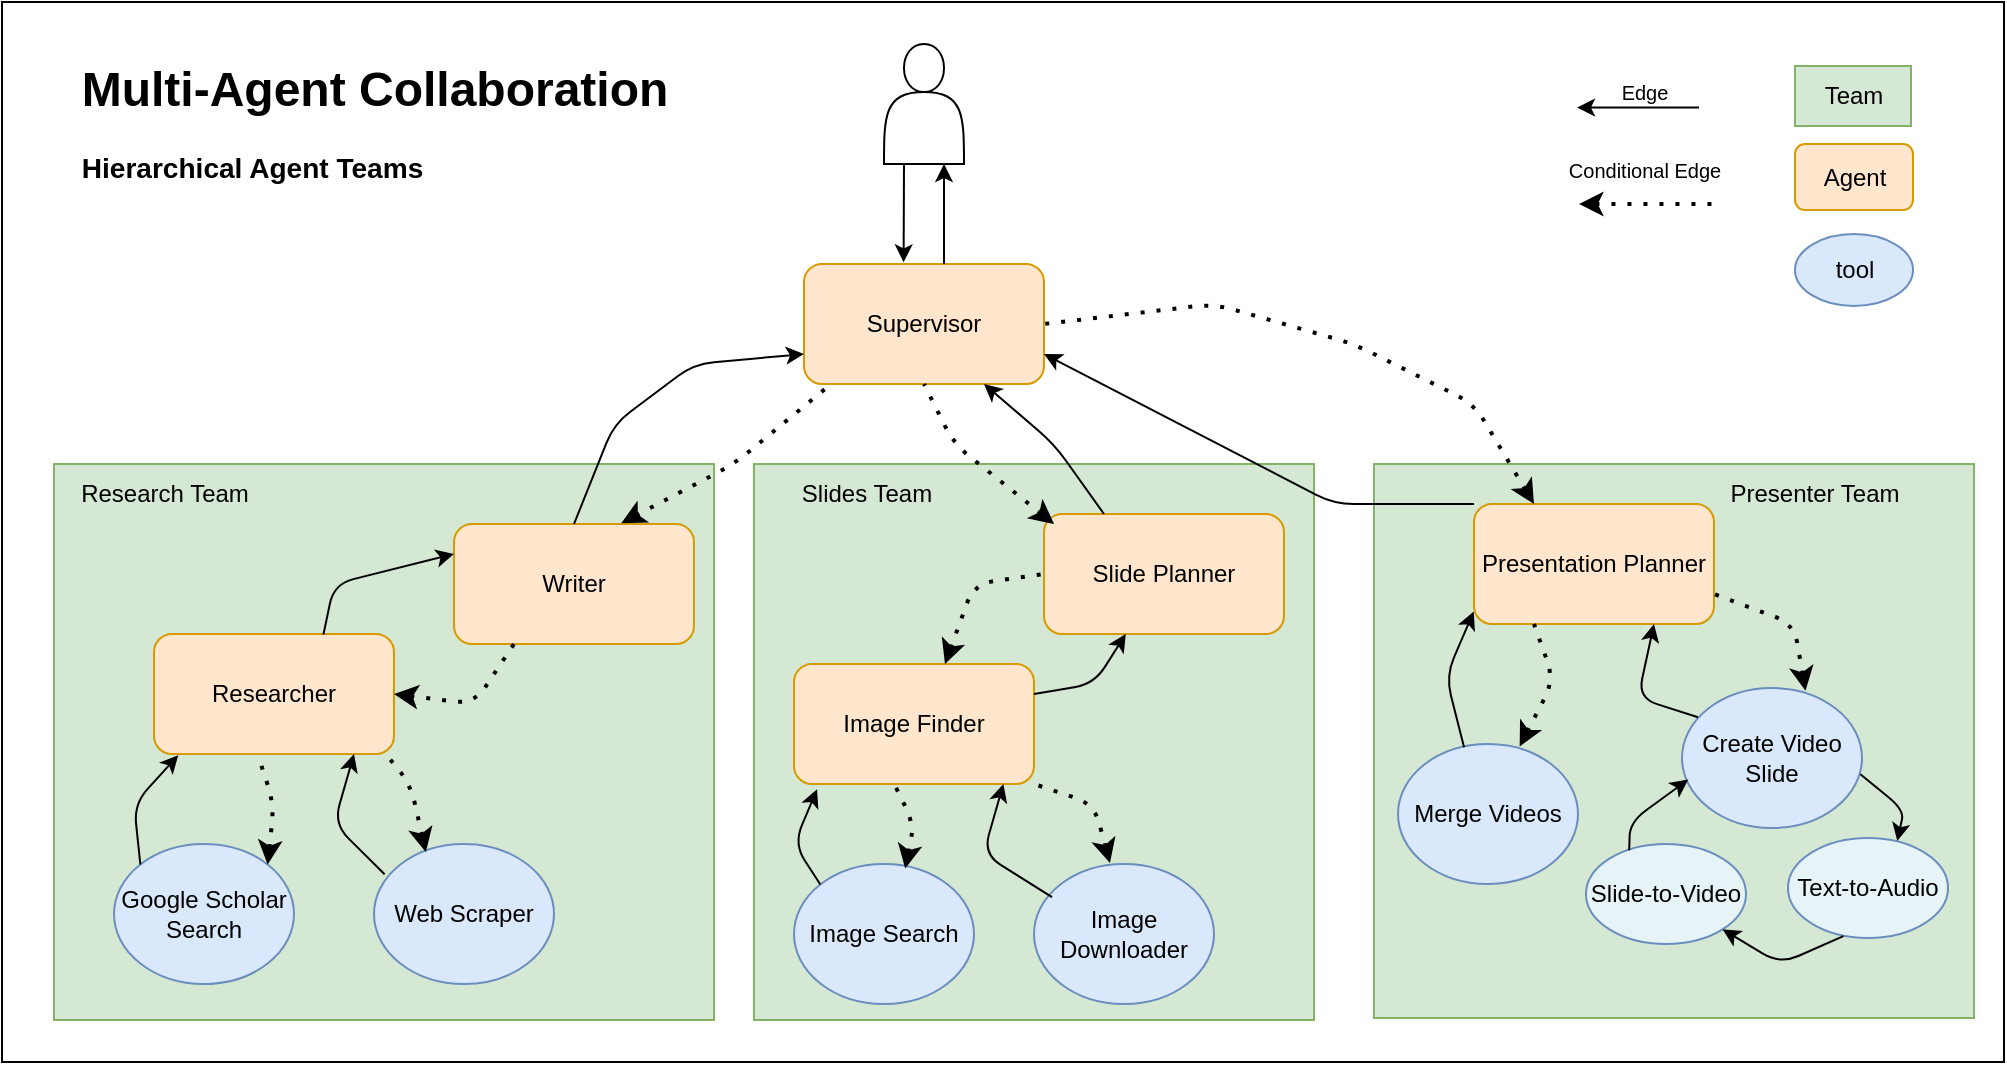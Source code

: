<mxfile>
    <diagram id="xXgytEL_PHy536_GVQu4" name="Architecture">
        <mxGraphModel dx="1249" dy="525" grid="0" gridSize="10" guides="1" tooltips="1" connect="1" arrows="1" fold="1" page="0" pageScale="1" pageWidth="850" pageHeight="1100" background="#ffffff" math="0" shadow="0">
            <root>
                <mxCell id="0"/>
                <mxCell id="1" parent="0"/>
                <mxCell id="66" value="" style="rounded=0;whiteSpace=wrap;html=1;fontSize=10;" parent="1" vertex="1">
                    <mxGeometry x="-56" y="179" width="1001" height="530" as="geometry"/>
                </mxCell>
                <mxCell id="28" value="" style="rounded=0;whiteSpace=wrap;html=1;fillColor=#d5e8d4;strokeColor=#82b366;" parent="1" vertex="1">
                    <mxGeometry x="630" y="410" width="300" height="277" as="geometry"/>
                </mxCell>
                <mxCell id="27" value="" style="rounded=0;whiteSpace=wrap;html=1;fillColor=#d5e8d4;strokeColor=#82b366;" parent="1" vertex="1">
                    <mxGeometry x="320" y="410" width="280" height="278" as="geometry"/>
                </mxCell>
                <mxCell id="14" value="" style="rounded=0;whiteSpace=wrap;html=1;fillColor=#d5e8d4;strokeColor=#82b366;" parent="1" vertex="1">
                    <mxGeometry x="-30" y="410" width="330" height="278" as="geometry"/>
                </mxCell>
                <mxCell id="2" value="&lt;h1 style=&quot;text-align: left;&quot;&gt;Multi-Agent Collaboration&lt;/h1&gt;&lt;h3 style=&quot;text-align: left;&quot;&gt;&lt;span style=&quot;background-color: initial;&quot;&gt;Hierarchical Agent Teams&lt;/span&gt;&lt;/h3&gt;" style="text;html=1;align=center;verticalAlign=middle;resizable=0;points=[];autosize=1;strokeColor=none;fillColor=none;" parent="1" vertex="1">
                    <mxGeometry x="-30" y="183" width="320" height="110" as="geometry"/>
                </mxCell>
                <mxCell id="3" value="" style="shape=actor;whiteSpace=wrap;html=1;" parent="1" vertex="1">
                    <mxGeometry x="385" y="200" width="40" height="60" as="geometry"/>
                </mxCell>
                <mxCell id="4" value="Agent" style="rounded=1;whiteSpace=wrap;html=1;fillColor=#ffe6cc;strokeColor=#d79b00;" parent="1" vertex="1">
                    <mxGeometry x="840.5" y="250" width="59" height="33" as="geometry"/>
                </mxCell>
                <mxCell id="6" value="" style="endArrow=none;dashed=1;html=1;dashPattern=1 3;strokeWidth=2;startArrow=classic;startFill=1;" parent="1" edge="1">
                    <mxGeometry width="50" height="50" relative="1" as="geometry">
                        <mxPoint x="732.5" y="280" as="sourcePoint"/>
                        <mxPoint x="799.5" y="280" as="targetPoint"/>
                    </mxGeometry>
                </mxCell>
                <mxCell id="7" value="&lt;font style=&quot;font-size: 10px;&quot;&gt;Conditional Edge&lt;/font&gt;" style="text;html=1;align=center;verticalAlign=middle;resizable=0;points=[];autosize=1;strokeColor=none;fillColor=none;" parent="1" vertex="1">
                    <mxGeometry x="718" y="250" width="94" height="26" as="geometry"/>
                </mxCell>
                <mxCell id="8" value="&lt;font style=&quot;font-size: 10px;&quot;&gt;Edge&lt;/font&gt;" style="text;html=1;align=center;verticalAlign=middle;resizable=0;points=[];autosize=1;strokeColor=none;fillColor=none;" parent="1" vertex="1">
                    <mxGeometry x="744.5" y="211" width="41" height="26" as="geometry"/>
                </mxCell>
                <mxCell id="9" value="" style="endArrow=classic;html=1;" parent="1" edge="1">
                    <mxGeometry width="50" height="50" relative="1" as="geometry">
                        <mxPoint x="792.5" y="231.76" as="sourcePoint"/>
                        <mxPoint x="731.5" y="231.76" as="targetPoint"/>
                    </mxGeometry>
                </mxCell>
                <mxCell id="10" value="Supervisor" style="rounded=1;whiteSpace=wrap;html=1;fillColor=#ffe6cc;strokeColor=#d79b00;" parent="1" vertex="1">
                    <mxGeometry x="345" y="310" width="120" height="60" as="geometry"/>
                </mxCell>
                <mxCell id="11" value="Writer" style="rounded=1;whiteSpace=wrap;html=1;fillColor=#ffe6cc;strokeColor=#d79b00;" parent="1" vertex="1">
                    <mxGeometry x="170" y="440" width="120" height="60" as="geometry"/>
                </mxCell>
                <mxCell id="12" value="Researcher" style="rounded=1;whiteSpace=wrap;html=1;fillColor=#ffe6cc;strokeColor=#d79b00;" parent="1" vertex="1">
                    <mxGeometry x="20" y="495" width="120" height="60" as="geometry"/>
                </mxCell>
                <mxCell id="13" value="Team" style="rounded=0;whiteSpace=wrap;html=1;fillColor=#d5e8d4;strokeColor=#82b366;" parent="1" vertex="1">
                    <mxGeometry x="840.5" y="211" width="58" height="30" as="geometry"/>
                </mxCell>
                <mxCell id="15" value="Google Scholar Search" style="ellipse;whiteSpace=wrap;html=1;fillColor=#dae8fc;strokeColor=#6c8ebf;" parent="1" vertex="1">
                    <mxGeometry y="600" width="90" height="70" as="geometry"/>
                </mxCell>
                <mxCell id="16" value="Web Scraper" style="ellipse;whiteSpace=wrap;html=1;fillColor=#dae8fc;strokeColor=#6c8ebf;" parent="1" vertex="1">
                    <mxGeometry x="130" y="600" width="90" height="70" as="geometry"/>
                </mxCell>
                <mxCell id="17" value="tool" style="ellipse;whiteSpace=wrap;html=1;fillColor=#dae8fc;strokeColor=#6c8ebf;" parent="1" vertex="1">
                    <mxGeometry x="840.5" y="295" width="59" height="36" as="geometry"/>
                </mxCell>
                <mxCell id="18" value="Research Team" style="text;html=1;align=center;verticalAlign=middle;resizable=0;points=[];autosize=1;strokeColor=none;fillColor=none;" parent="1" vertex="1">
                    <mxGeometry x="-30" y="410" width="110" height="30" as="geometry"/>
                </mxCell>
                <mxCell id="19" value="Slide Planner" style="rounded=1;whiteSpace=wrap;html=1;fillColor=#ffe6cc;strokeColor=#d79b00;" parent="1" vertex="1">
                    <mxGeometry x="465" y="435" width="120" height="60" as="geometry"/>
                </mxCell>
                <mxCell id="20" value="Presentation Planner" style="rounded=1;whiteSpace=wrap;html=1;fillColor=#ffe6cc;strokeColor=#d79b00;" parent="1" vertex="1">
                    <mxGeometry x="680" y="430" width="120" height="60" as="geometry"/>
                </mxCell>
                <mxCell id="21" value="Image Finder" style="rounded=1;whiteSpace=wrap;html=1;fillColor=#ffe6cc;strokeColor=#d79b00;" parent="1" vertex="1">
                    <mxGeometry x="340" y="510" width="120" height="60" as="geometry"/>
                </mxCell>
                <mxCell id="22" value="Image Search" style="ellipse;whiteSpace=wrap;html=1;fillColor=#dae8fc;strokeColor=#6c8ebf;" parent="1" vertex="1">
                    <mxGeometry x="340" y="610" width="90" height="70" as="geometry"/>
                </mxCell>
                <mxCell id="23" value="Image Downloader" style="ellipse;whiteSpace=wrap;html=1;fillColor=#dae8fc;strokeColor=#6c8ebf;" parent="1" vertex="1">
                    <mxGeometry x="460" y="610" width="90" height="70" as="geometry"/>
                </mxCell>
                <mxCell id="25" value="Merge Videos" style="ellipse;whiteSpace=wrap;html=1;fillColor=#dae8fc;strokeColor=#6c8ebf;" parent="1" vertex="1">
                    <mxGeometry x="642" y="550" width="90" height="70" as="geometry"/>
                </mxCell>
                <mxCell id="26" value="Create Video Slide" style="ellipse;whiteSpace=wrap;html=1;fillColor=#dae8fc;strokeColor=#6c8ebf;" parent="1" vertex="1">
                    <mxGeometry x="784" y="522" width="90" height="70" as="geometry"/>
                </mxCell>
                <mxCell id="29" value="" style="endArrow=classic;html=1;entryX=0.101;entryY=1.01;entryDx=0;entryDy=0;entryPerimeter=0;exitX=0;exitY=0;exitDx=0;exitDy=0;" parent="1" source="15" target="12" edge="1">
                    <mxGeometry width="50" height="50" relative="1" as="geometry">
                        <mxPoint x="120" y="760" as="sourcePoint"/>
                        <mxPoint x="40" y="760.5" as="targetPoint"/>
                        <Array as="points">
                            <mxPoint x="10" y="580"/>
                        </Array>
                    </mxGeometry>
                </mxCell>
                <mxCell id="30" value="" style="endArrow=classic;html=1;entryX=0.101;entryY=1.01;entryDx=0;entryDy=0;entryPerimeter=0;exitX=0.059;exitY=0.216;exitDx=0;exitDy=0;exitPerimeter=0;" parent="1" source="16" edge="1">
                    <mxGeometry width="50" height="50" relative="1" as="geometry">
                        <mxPoint x="101.06" y="609.651" as="sourcePoint"/>
                        <mxPoint x="120.0" y="555.0" as="targetPoint"/>
                        <Array as="points">
                            <mxPoint x="110" y="590"/>
                        </Array>
                    </mxGeometry>
                </mxCell>
                <mxCell id="31" value="" style="endArrow=classic;html=1;entryX=0.096;entryY=1.044;entryDx=0;entryDy=0;entryPerimeter=0;exitX=0;exitY=0;exitDx=0;exitDy=0;" parent="1" source="22" target="21" edge="1">
                    <mxGeometry width="50" height="50" relative="1" as="geometry">
                        <mxPoint x="355.31" y="630.12" as="sourcePoint"/>
                        <mxPoint x="340" y="570.0" as="targetPoint"/>
                        <Array as="points">
                            <mxPoint x="340" y="600"/>
                        </Array>
                    </mxGeometry>
                </mxCell>
                <mxCell id="32" value="" style="endArrow=classic;html=1;entryX=0.101;entryY=1.01;entryDx=0;entryDy=0;entryPerimeter=0;exitX=0.1;exitY=0.237;exitDx=0;exitDy=0;exitPerimeter=0;" parent="1" source="23" edge="1">
                    <mxGeometry width="50" height="50" relative="1" as="geometry">
                        <mxPoint x="460.0" y="630.12" as="sourcePoint"/>
                        <mxPoint x="444.69" y="570.0" as="targetPoint"/>
                        <Array as="points">
                            <mxPoint x="434.69" y="605"/>
                        </Array>
                    </mxGeometry>
                </mxCell>
                <mxCell id="33" value="" style="endArrow=classic;html=1;entryX=-0.001;entryY=0.896;entryDx=0;entryDy=0;exitX=0.367;exitY=0.023;exitDx=0;exitDy=0;entryPerimeter=0;exitPerimeter=0;" parent="1" source="25" target="20" edge="1">
                    <mxGeometry width="50" height="50" relative="1" as="geometry">
                        <mxPoint x="757.15" y="616.59" as="sourcePoint"/>
                        <mxPoint x="760" y="565" as="targetPoint"/>
                        <Array as="points">
                            <mxPoint x="666" y="516"/>
                        </Array>
                    </mxGeometry>
                </mxCell>
                <mxCell id="34" value="" style="endArrow=classic;html=1;entryX=0.75;entryY=1;entryDx=0;entryDy=0;exitX=0.089;exitY=0.209;exitDx=0;exitDy=0;exitPerimeter=0;" parent="1" source="26" target="20" edge="1">
                    <mxGeometry width="50" height="50" relative="1" as="geometry">
                        <mxPoint x="725" y="620" as="sourcePoint"/>
                        <mxPoint x="799.96" y="580" as="targetPoint"/>
                        <Array as="points">
                            <mxPoint x="762" y="527"/>
                        </Array>
                    </mxGeometry>
                </mxCell>
                <mxCell id="35" value="" style="endArrow=none;dashed=1;html=1;dashPattern=1 3;strokeWidth=2;startArrow=classic;startFill=1;entryX=0.432;entryY=1.003;entryDx=0;entryDy=0;entryPerimeter=0;exitX=1;exitY=0;exitDx=0;exitDy=0;" parent="1" source="15" target="12" edge="1">
                    <mxGeometry width="50" height="50" relative="1" as="geometry">
                        <mxPoint x="-15" y="560" as="sourcePoint"/>
                        <mxPoint x="65" y="560" as="targetPoint"/>
                        <Array as="points">
                            <mxPoint x="80" y="580"/>
                        </Array>
                    </mxGeometry>
                </mxCell>
                <mxCell id="36" value="" style="endArrow=none;dashed=1;html=1;dashPattern=1 3;strokeWidth=2;startArrow=classic;startFill=1;entryX=0.961;entryY=0.99;entryDx=0;entryDy=0;entryPerimeter=0;exitX=0.288;exitY=0.057;exitDx=0;exitDy=0;exitPerimeter=0;" parent="1" source="16" target="12" edge="1">
                    <mxGeometry width="50" height="50" relative="1" as="geometry">
                        <mxPoint x="144.893" y="600.004" as="sourcePoint"/>
                        <mxPoint x="140.0" y="545.0" as="targetPoint"/>
                        <Array as="points">
                            <mxPoint x="148.16" y="569.82"/>
                        </Array>
                    </mxGeometry>
                </mxCell>
                <mxCell id="37" value="" style="endArrow=none;dashed=1;html=1;dashPattern=1 3;strokeWidth=2;startArrow=classic;startFill=1;entryX=0.417;entryY=0.998;entryDx=0;entryDy=0;entryPerimeter=0;exitX=0.618;exitY=0.033;exitDx=0;exitDy=0;exitPerimeter=0;" parent="1" source="22" target="21" edge="1">
                    <mxGeometry width="50" height="50" relative="1" as="geometry">
                        <mxPoint x="395.3" y="610" as="sourcePoint"/>
                        <mxPoint x="374.7" y="560.41" as="targetPoint"/>
                        <Array as="points">
                            <mxPoint x="400" y="590"/>
                        </Array>
                    </mxGeometry>
                </mxCell>
                <mxCell id="38" value="" style="endArrow=none;dashed=1;html=1;dashPattern=1 3;strokeWidth=2;startArrow=classic;startFill=1;entryX=1;entryY=1;entryDx=0;entryDy=0;exitX=0.422;exitY=-0.007;exitDx=0;exitDy=0;exitPerimeter=0;" parent="1" source="23" target="21" edge="1">
                    <mxGeometry width="50" height="50" relative="1" as="geometry">
                        <mxPoint x="485.6" y="610" as="sourcePoint"/>
                        <mxPoint x="465.0" y="560.41" as="targetPoint"/>
                        <Array as="points">
                            <mxPoint x="490" y="580"/>
                        </Array>
                    </mxGeometry>
                </mxCell>
                <mxCell id="39" value="" style="endArrow=none;dashed=1;html=1;dashPattern=1 3;strokeWidth=2;startArrow=classic;startFill=1;entryX=0.25;entryY=1;entryDx=0;entryDy=0;exitX=0.676;exitY=0.017;exitDx=0;exitDy=0;exitPerimeter=0;" parent="1" source="25" target="20" edge="1">
                    <mxGeometry width="50" height="50" relative="1" as="geometry">
                        <mxPoint x="780.3" y="639.59" as="sourcePoint"/>
                        <mxPoint x="771.76" y="580.54" as="targetPoint"/>
                        <Array as="points">
                            <mxPoint x="720" y="518"/>
                        </Array>
                    </mxGeometry>
                </mxCell>
                <mxCell id="41" value="" style="endArrow=none;dashed=1;html=1;dashPattern=1 3;strokeWidth=2;startArrow=classic;startFill=1;entryX=1;entryY=0.75;entryDx=0;entryDy=0;exitX=0.686;exitY=0.02;exitDx=0;exitDy=0;exitPerimeter=0;" parent="1" source="26" target="20" edge="1">
                    <mxGeometry width="50" height="50" relative="1" as="geometry">
                        <mxPoint x="844.48" y="520.66" as="sourcePoint"/>
                        <mxPoint x="849.03" y="470.36" as="targetPoint"/>
                        <Array as="points">
                            <mxPoint x="840" y="490"/>
                        </Array>
                    </mxGeometry>
                </mxCell>
                <mxCell id="42" value="" style="endArrow=none;dashed=1;html=1;dashPattern=1 3;strokeWidth=2;startArrow=classic;startFill=1;entryX=0;entryY=0.5;entryDx=0;entryDy=0;exitX=0.629;exitY=-0.001;exitDx=0;exitDy=0;exitPerimeter=0;" parent="1" source="21" target="19" edge="1">
                    <mxGeometry width="50" height="50" relative="1" as="geometry">
                        <mxPoint x="430" y="495" as="sourcePoint"/>
                        <mxPoint x="392.02" y="455.49" as="targetPoint"/>
                        <Array as="points">
                            <mxPoint x="430" y="470"/>
                        </Array>
                    </mxGeometry>
                </mxCell>
                <mxCell id="43" value="" style="endArrow=classic;html=1;exitX=1;exitY=0.25;exitDx=0;exitDy=0;" parent="1" source="21" target="19" edge="1">
                    <mxGeometry width="50" height="50" relative="1" as="geometry">
                        <mxPoint x="503.267" y="563.774" as="sourcePoint"/>
                        <mxPoint x="501.52" y="516.23" as="targetPoint"/>
                        <Array as="points">
                            <mxPoint x="490" y="520"/>
                        </Array>
                    </mxGeometry>
                </mxCell>
                <mxCell id="45" value="" style="endArrow=classic;html=1;entryX=0;entryY=0.25;entryDx=0;entryDy=0;exitX=0.706;exitY=0.004;exitDx=0;exitDy=0;exitPerimeter=0;" parent="1" source="12" target="11" edge="1">
                    <mxGeometry width="50" height="50" relative="1" as="geometry">
                        <mxPoint x="105.31" y="490" as="sourcePoint"/>
                        <mxPoint x="90" y="429.88" as="targetPoint"/>
                        <Array as="points">
                            <mxPoint x="110" y="470"/>
                        </Array>
                    </mxGeometry>
                </mxCell>
                <mxCell id="46" value="" style="endArrow=none;dashed=1;html=1;dashPattern=1 3;strokeWidth=2;startArrow=classic;startFill=1;entryX=0.25;entryY=1;entryDx=0;entryDy=0;exitX=1;exitY=0.5;exitDx=0;exitDy=0;" parent="1" source="12" target="11" edge="1">
                    <mxGeometry width="50" height="50" relative="1" as="geometry">
                        <mxPoint x="200.6" y="580" as="sourcePoint"/>
                        <mxPoint x="180.0" y="530.41" as="targetPoint"/>
                        <Array as="points">
                            <mxPoint x="180" y="530"/>
                        </Array>
                    </mxGeometry>
                </mxCell>
                <mxCell id="47" value="" style="endArrow=none;dashed=1;html=1;dashPattern=1 3;strokeWidth=2;startArrow=classic;startFill=1;entryX=0.114;entryY=0.998;entryDx=0;entryDy=0;exitX=0.697;exitY=-0.007;exitDx=0;exitDy=0;entryPerimeter=0;exitPerimeter=0;" parent="1" source="11" target="10" edge="1">
                    <mxGeometry width="50" height="50" relative="1" as="geometry">
                        <mxPoint x="250" y="375" as="sourcePoint"/>
                        <mxPoint x="310" y="350" as="targetPoint"/>
                        <Array as="points">
                            <mxPoint x="310" y="410"/>
                        </Array>
                    </mxGeometry>
                </mxCell>
                <mxCell id="50" value="" style="endArrow=none;dashed=1;html=1;dashPattern=1 3;strokeWidth=2;startArrow=classic;startFill=1;entryX=1;entryY=0.5;entryDx=0;entryDy=0;exitX=0.25;exitY=0;exitDx=0;exitDy=0;" parent="1" source="20" target="10" edge="1">
                    <mxGeometry width="50" height="50" relative="1" as="geometry">
                        <mxPoint x="290" y="457.5" as="sourcePoint"/>
                        <mxPoint x="405" y="392.5" as="targetPoint"/>
                        <Array as="points">
                            <mxPoint x="680" y="380"/>
                            <mxPoint x="620" y="350"/>
                            <mxPoint x="550" y="330"/>
                        </Array>
                    </mxGeometry>
                </mxCell>
                <mxCell id="51" value="" style="endArrow=classic;html=1;exitX=0.25;exitY=1;exitDx=0;exitDy=0;entryX=0.415;entryY=-0.014;entryDx=0;entryDy=0;entryPerimeter=0;" parent="1" source="3" target="10" edge="1">
                    <mxGeometry width="50" height="50" relative="1" as="geometry">
                        <mxPoint x="345" y="294.71" as="sourcePoint"/>
                        <mxPoint x="265" y="295.21" as="targetPoint"/>
                    </mxGeometry>
                </mxCell>
                <mxCell id="52" value="" style="endArrow=classic;html=1;entryX=0.75;entryY=1;entryDx=0;entryDy=0;" parent="1" target="3" edge="1">
                    <mxGeometry width="50" height="50" relative="1" as="geometry">
                        <mxPoint x="415" y="310" as="sourcePoint"/>
                        <mxPoint x="404.8" y="319.16" as="targetPoint"/>
                    </mxGeometry>
                </mxCell>
                <mxCell id="53" value="" style="endArrow=classic;html=1;exitX=0.5;exitY=0;exitDx=0;exitDy=0;entryX=0;entryY=0.75;entryDx=0;entryDy=0;" parent="1" source="11" target="10" edge="1">
                    <mxGeometry width="50" height="50" relative="1" as="geometry">
                        <mxPoint x="300" y="360" as="sourcePoint"/>
                        <mxPoint x="220" y="360.5" as="targetPoint"/>
                        <Array as="points">
                            <mxPoint x="250" y="390"/>
                            <mxPoint x="290" y="360"/>
                        </Array>
                    </mxGeometry>
                </mxCell>
                <mxCell id="54" value="" style="endArrow=classic;html=1;exitX=0.25;exitY=0;exitDx=0;exitDy=0;entryX=0.75;entryY=1;entryDx=0;entryDy=0;" parent="1" source="19" target="10" edge="1">
                    <mxGeometry width="50" height="50" relative="1" as="geometry">
                        <mxPoint x="264" y="451.68" as="sourcePoint"/>
                        <mxPoint x="385" y="380" as="targetPoint"/>
                        <Array as="points">
                            <mxPoint x="470" y="400"/>
                        </Array>
                    </mxGeometry>
                </mxCell>
                <mxCell id="56" value="" style="endArrow=none;dashed=1;html=1;dashPattern=1 3;strokeWidth=2;startArrow=classic;startFill=1;entryX=0.5;entryY=1;entryDx=0;entryDy=0;exitX=0.042;exitY=0.083;exitDx=0;exitDy=0;exitPerimeter=0;" parent="1" source="19" target="10" edge="1">
                    <mxGeometry width="50" height="50" relative="1" as="geometry">
                        <mxPoint x="292.92" y="451.26" as="sourcePoint"/>
                        <mxPoint x="368.68" y="379.88" as="targetPoint"/>
                        <Array as="points">
                            <mxPoint x="420" y="400"/>
                        </Array>
                    </mxGeometry>
                </mxCell>
                <mxCell id="57" value="" style="endArrow=classic;html=1;exitX=0;exitY=0;exitDx=0;exitDy=0;entryX=1;entryY=0.75;entryDx=0;entryDy=0;" parent="1" source="20" target="10" edge="1">
                    <mxGeometry width="50" height="50" relative="1" as="geometry">
                        <mxPoint x="600" y="410" as="sourcePoint"/>
                        <mxPoint x="550" y="380" as="targetPoint"/>
                        <Array as="points">
                            <mxPoint x="610" y="430"/>
                        </Array>
                    </mxGeometry>
                </mxCell>
                <mxCell id="58" value="Slides Team" style="text;html=1;align=center;verticalAlign=middle;resizable=0;points=[];autosize=1;strokeColor=none;fillColor=none;" parent="1" vertex="1">
                    <mxGeometry x="334" y="412" width="83" height="26" as="geometry"/>
                </mxCell>
                <mxCell id="59" value="Presenter Team" style="text;html=1;align=center;verticalAlign=middle;resizable=0;points=[];autosize=1;strokeColor=none;fillColor=none;" parent="1" vertex="1">
                    <mxGeometry x="795" y="410" width="110" height="30" as="geometry"/>
                </mxCell>
                <mxCell id="60" value="Text-to-Audio" style="ellipse;whiteSpace=wrap;html=1;fillColor=#e6f3f7;strokeColor=#6c8ebf;" parent="1" vertex="1">
                    <mxGeometry x="837" y="597" width="80" height="50" as="geometry"/>
                </mxCell>
                <mxCell id="61" value="Slide-to-Video" style="ellipse;whiteSpace=wrap;html=1;fillColor=#E6F3F7;strokeColor=#6c8ebf;" parent="1" vertex="1">
                    <mxGeometry x="736" y="600" width="80" height="50" as="geometry"/>
                </mxCell>
                <mxCell id="63" value="" style="endArrow=classic;html=1;exitX=0.991;exitY=0.616;exitDx=0;exitDy=0;entryX=0.683;entryY=0.03;entryDx=0;entryDy=0;exitPerimeter=0;entryPerimeter=0;" parent="1" source="26" target="60" edge="1">
                    <mxGeometry width="50" height="50" relative="1" as="geometry">
                        <mxPoint x="1010" y="650" as="sourcePoint"/>
                        <mxPoint x="960" y="620" as="targetPoint"/>
                        <Array as="points">
                            <mxPoint x="895" y="583"/>
                        </Array>
                    </mxGeometry>
                </mxCell>
                <mxCell id="64" value="" style="endArrow=classic;html=1;exitX=0.346;exitY=0.982;exitDx=0;exitDy=0;entryX=1;entryY=1;entryDx=0;entryDy=0;exitPerimeter=0;" parent="1" source="60" target="61" edge="1">
                    <mxGeometry width="50" height="50" relative="1" as="geometry">
                        <mxPoint x="904.55" y="751.62" as="sourcePoint"/>
                        <mxPoint x="930.0" y="790" as="targetPoint"/>
                        <Array as="points">
                            <mxPoint x="833" y="660"/>
                        </Array>
                    </mxGeometry>
                </mxCell>
                <mxCell id="65" value="" style="endArrow=classic;html=1;exitX=0.27;exitY=0.062;exitDx=0;exitDy=0;entryX=0.035;entryY=0.654;entryDx=0;entryDy=0;entryPerimeter=0;exitPerimeter=0;" parent="1" source="61" target="26" edge="1">
                    <mxGeometry width="50" height="50" relative="1" as="geometry">
                        <mxPoint x="771.92" y="704.55" as="sourcePoint"/>
                        <mxPoint x="708.08" y="719.1" as="targetPoint"/>
                        <Array as="points">
                            <mxPoint x="758" y="589"/>
                        </Array>
                    </mxGeometry>
                </mxCell>
            </root>
        </mxGraphModel>
    </diagram>
</mxfile>